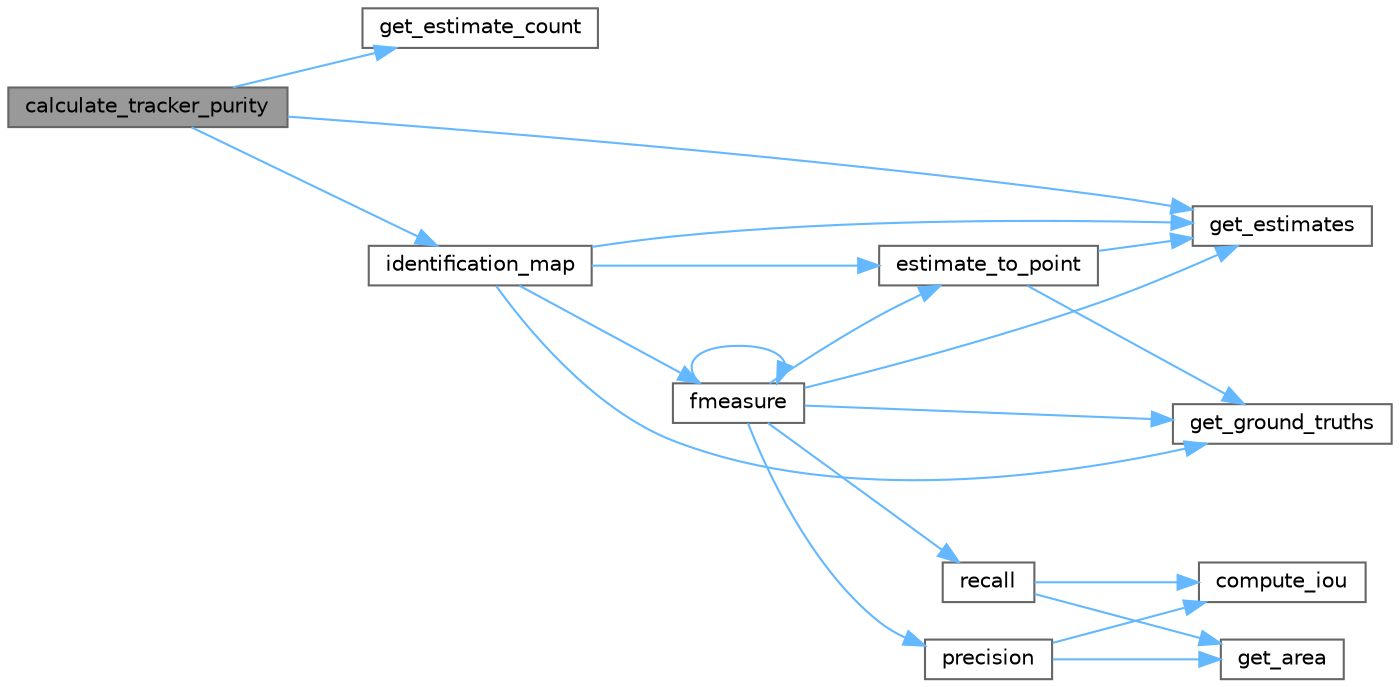 digraph "calculate_tracker_purity"
{
 // LATEX_PDF_SIZE
  bgcolor="transparent";
  edge [fontname=Helvetica,fontsize=10,labelfontname=Helvetica,labelfontsize=10];
  node [fontname=Helvetica,fontsize=10,shape=box,height=0.2,width=0.4];
  rankdir="LR";
  Node1 [id="Node000001",label="calculate_tracker_purity",height=0.2,width=0.4,color="gray40", fillcolor="grey60", style="filled", fontcolor="black",tooltip=" "];
  Node1 -> Node2 [id="edge1_Node000001_Node000002",color="steelblue1",style="solid",tooltip=" "];
  Node2 [id="Node000002",label="get_estimate_count",height=0.2,width=0.4,color="grey40", fillcolor="white", style="filled",URL="$a00154.html#a62ba47250b3068ffa27bc8cc7f809daf",tooltip=" "];
  Node1 -> Node3 [id="edge2_Node000001_Node000003",color="steelblue1",style="solid",tooltip=" "];
  Node3 [id="Node000003",label="get_estimates",height=0.2,width=0.4,color="grey40", fillcolor="white", style="filled",URL="$a00154.html#a8f5619c019f49f35f2c470e7c40af013",tooltip=" "];
  Node1 -> Node4 [id="edge3_Node000001_Node000004",color="steelblue1",style="solid",tooltip=" "];
  Node4 [id="Node000004",label="identification_map",height=0.2,width=0.4,color="grey40", fillcolor="white", style="filled",URL="$a00154.html#aaaad9fe0f151923410425485f2f4c4ed",tooltip=" "];
  Node4 -> Node5 [id="edge4_Node000004_Node000005",color="steelblue1",style="solid",tooltip=" "];
  Node5 [id="Node000005",label="estimate_to_point",height=0.2,width=0.4,color="grey40", fillcolor="white", style="filled",URL="$a00154.html#a46be521dd2fd28c23d9ba49f160b3e7f",tooltip=" "];
  Node5 -> Node3 [id="edge5_Node000005_Node000003",color="steelblue1",style="solid",tooltip=" "];
  Node5 -> Node6 [id="edge6_Node000005_Node000006",color="steelblue1",style="solid",tooltip=" "];
  Node6 [id="Node000006",label="get_ground_truths",height=0.2,width=0.4,color="grey40", fillcolor="white", style="filled",URL="$a00154.html#aa0d2040d32ada937d1c5290044985240",tooltip=" "];
  Node4 -> Node7 [id="edge7_Node000004_Node000007",color="steelblue1",style="solid",tooltip=" "];
  Node7 [id="Node000007",label="fmeasure",height=0.2,width=0.4,color="grey40", fillcolor="white", style="filled",URL="$a00154.html#a1990a7819cacf1d4c1d72db40e19d7a9",tooltip=" "];
  Node7 -> Node5 [id="edge8_Node000007_Node000005",color="steelblue1",style="solid",tooltip=" "];
  Node7 -> Node7 [id="edge9_Node000007_Node000007",color="steelblue1",style="solid",tooltip=" "];
  Node7 -> Node3 [id="edge10_Node000007_Node000003",color="steelblue1",style="solid",tooltip=" "];
  Node7 -> Node6 [id="edge11_Node000007_Node000006",color="steelblue1",style="solid",tooltip=" "];
  Node7 -> Node8 [id="edge12_Node000007_Node000008",color="steelblue1",style="solid",tooltip=" "];
  Node8 [id="Node000008",label="precision",height=0.2,width=0.4,color="grey40", fillcolor="white", style="filled",URL="$a00154.html#aae33341ee61c7a874af86b59d4f81d84",tooltip=" "];
  Node8 -> Node9 [id="edge13_Node000008_Node000009",color="steelblue1",style="solid",tooltip=" "];
  Node9 [id="Node000009",label="compute_iou",height=0.2,width=0.4,color="grey40", fillcolor="white", style="filled",URL="$a00154.html#a2c362f5906289f957819905482b51948",tooltip="Calculates IoU of the given box with the array of the given boxes."];
  Node8 -> Node10 [id="edge14_Node000008_Node000010",color="steelblue1",style="solid",tooltip=" "];
  Node10 [id="Node000010",label="get_area",height=0.2,width=0.4,color="grey40", fillcolor="white", style="filled",URL="$a00154.html#ad5cec8c10881d8efa8a4da5e7fccf5fe",tooltip=" "];
  Node7 -> Node11 [id="edge15_Node000007_Node000011",color="steelblue1",style="solid",tooltip=" "];
  Node11 [id="Node000011",label="recall",height=0.2,width=0.4,color="grey40", fillcolor="white", style="filled",URL="$a00154.html#a6fffa1ba921b56906be56b8ef88fead5",tooltip=" "];
  Node11 -> Node9 [id="edge16_Node000011_Node000009",color="steelblue1",style="solid",tooltip=" "];
  Node11 -> Node10 [id="edge17_Node000011_Node000010",color="steelblue1",style="solid",tooltip=" "];
  Node4 -> Node3 [id="edge18_Node000004_Node000003",color="steelblue1",style="solid",tooltip=" "];
  Node4 -> Node6 [id="edge19_Node000004_Node000006",color="steelblue1",style="solid",tooltip=" "];
}
